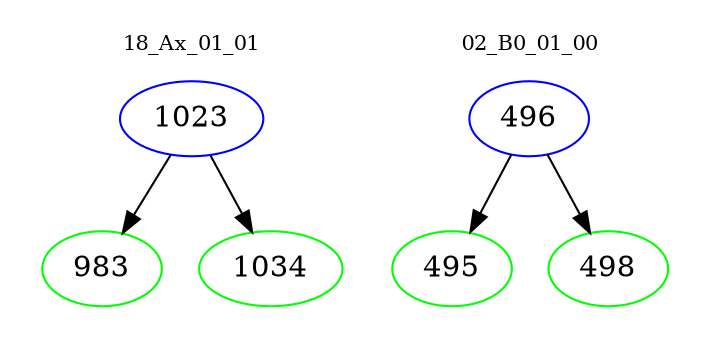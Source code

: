digraph{
subgraph cluster_0 {
color = white
label = "18_Ax_01_01";
fontsize=10;
T0_1023 [label="1023", color="blue"]
T0_1023 -> T0_983 [color="black"]
T0_983 [label="983", color="green"]
T0_1023 -> T0_1034 [color="black"]
T0_1034 [label="1034", color="green"]
}
subgraph cluster_1 {
color = white
label = "02_B0_01_00";
fontsize=10;
T1_496 [label="496", color="blue"]
T1_496 -> T1_495 [color="black"]
T1_495 [label="495", color="green"]
T1_496 -> T1_498 [color="black"]
T1_498 [label="498", color="green"]
}
}
